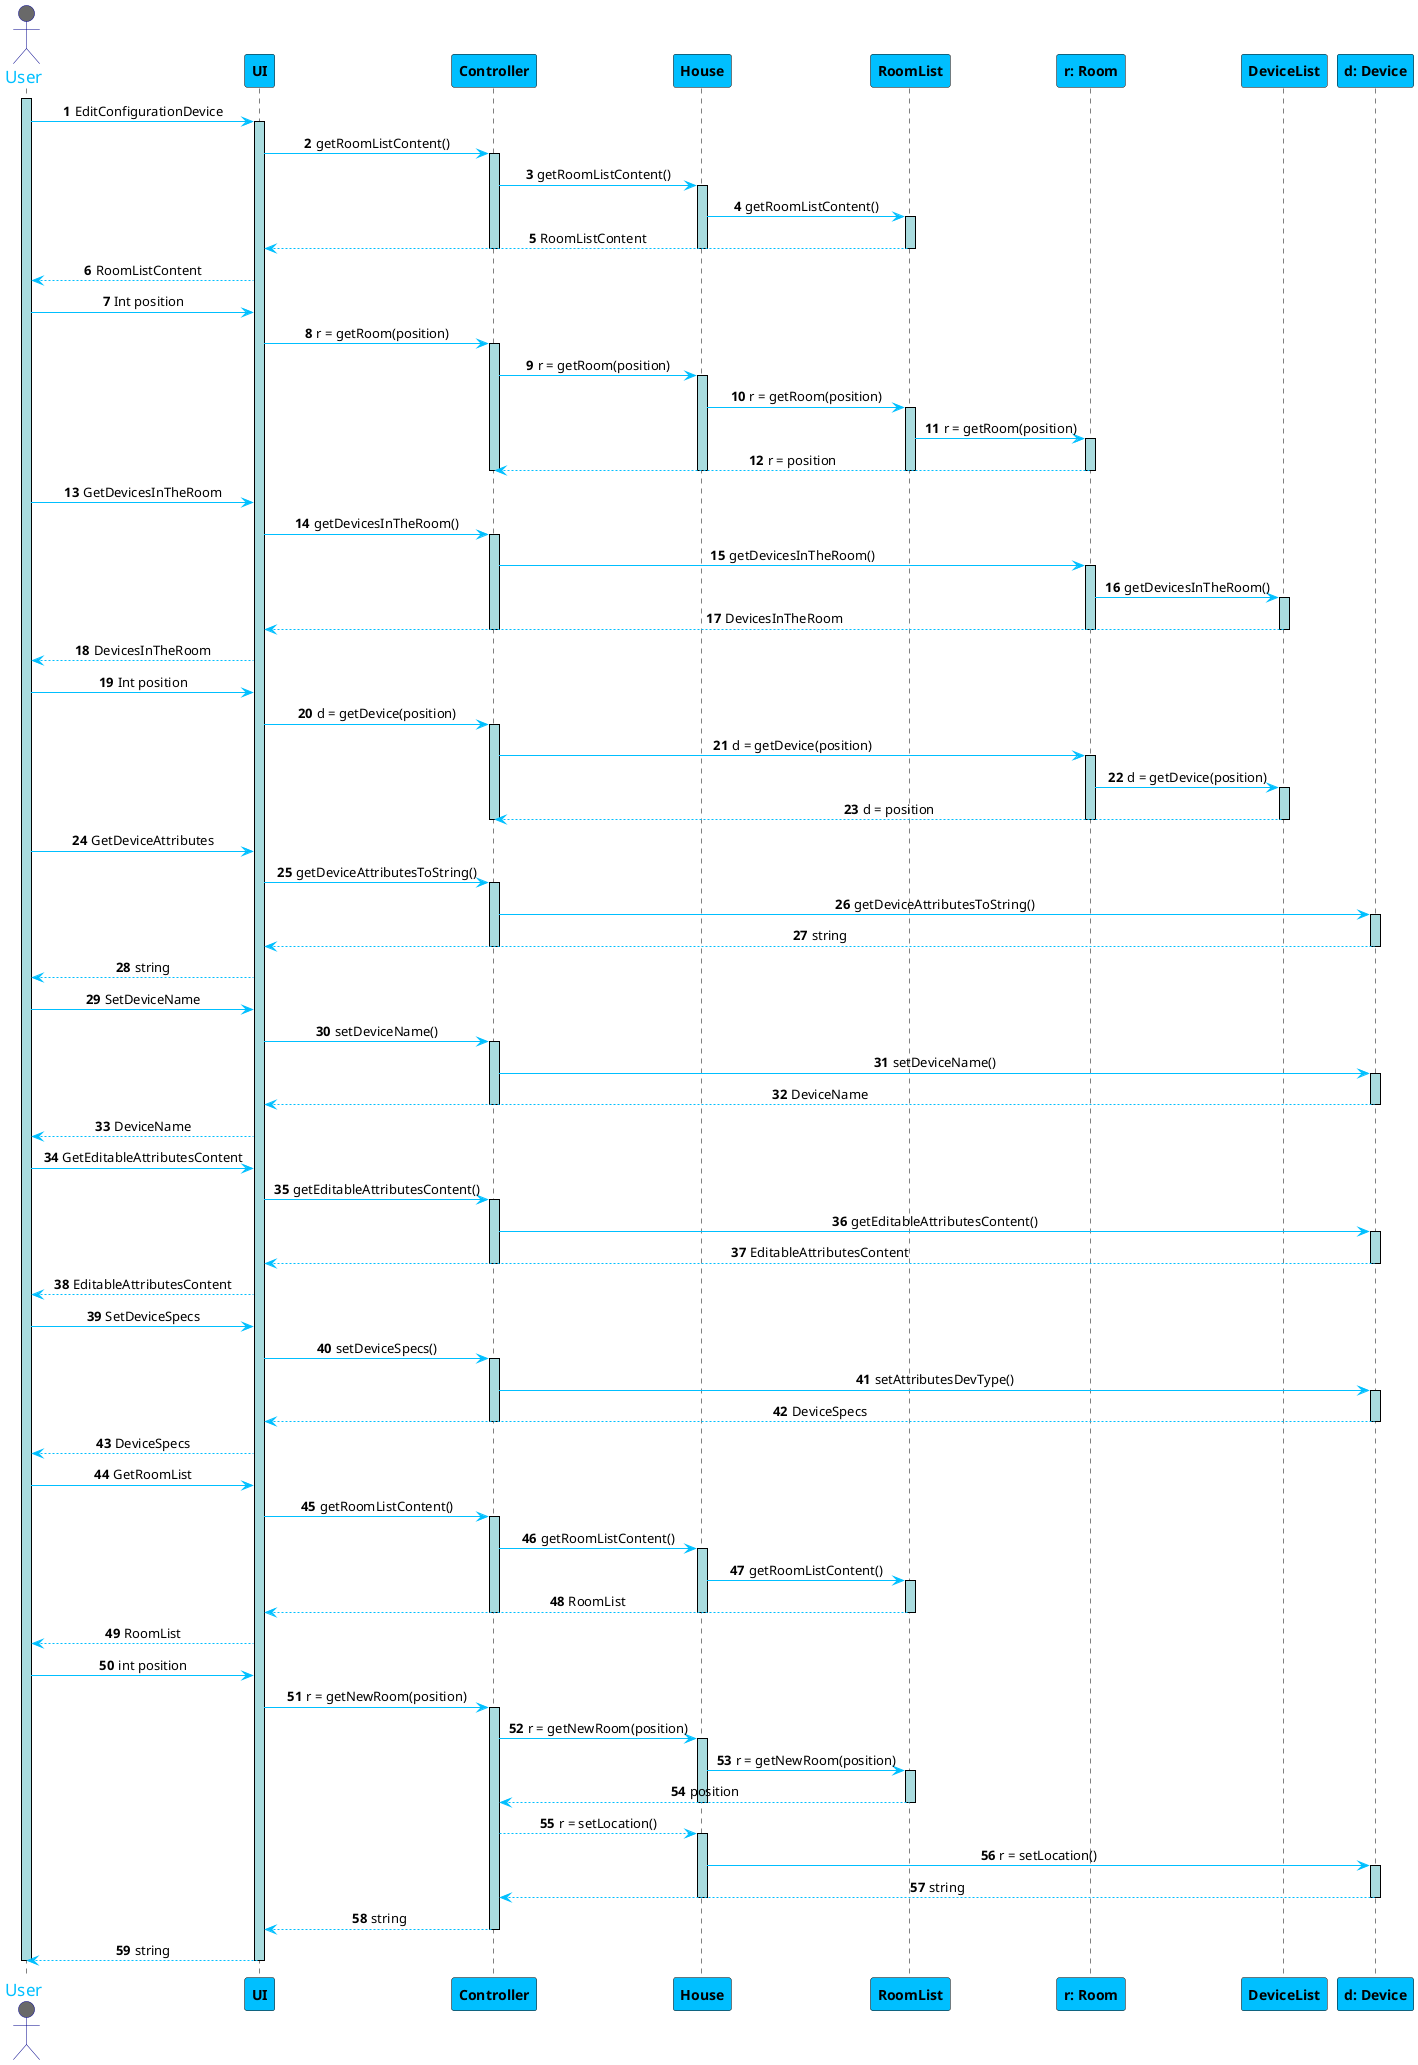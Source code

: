 @startuml
skinparam sequenceMessageAlign center
skinparam sequence {
	ArrowColor DeepSkyBlue
	ActorBorderColor DarkBlue
	LifeLineBorderColor black
	LifeLineBackgroundColor #A9DCDF

	ParticipantBorderColor Black
	ParticipantBackgroundColor DeepSkyBlue
	ParticipantFontStyle Bold

	ActorBackgroundColor DimGrey
	ActorFontColor DeepSkyBlue
	ActorFontSize 17
	ActorFontName Aapex
}

autonumber
actor User
activate User
User -> UI: EditConfigurationDevice
activate UI
UI -> Controller: getRoomListContent()
activate Controller
Controller -> House: getRoomListContent()
activate House
House -> RoomList: getRoomListContent()
activate RoomList
UI <-- RoomList: RoomListContent
deactivate RoomList
deactivate House
deactivate Controller
User <-- UI: RoomListContent

User -> UI: Int position
UI -> Controller: r = getRoom(position)
activate Controller
Controller -> House: r = getRoom(position)
activate House
House -> RoomList: r = getRoom(position)
activate RoomList
RoomList -> "r: Room": r = getRoom(position)
activate "r: Room"
Controller <-- "r: Room": r = position
deactivate "r: Room"
deactivate RoomList
deactivate House
deactivate Controller

User -> UI: GetDevicesInTheRoom
UI -> Controller: getDevicesInTheRoom()
activate Controller
Controller -> "r: Room": getDevicesInTheRoom()
activate "r: Room"
"r: Room" -> DeviceList: getDevicesInTheRoom()
activate DeviceList
UI <-- DeviceList: DevicesInTheRoom
deactivate DeviceList
deactivate "r: Room"
deactivate Controller
User <-- UI: DevicesInTheRoom

User -> UI: Int position
UI -> Controller: d = getDevice(position)
activate Controller
Controller -> "r: Room": d = getDevice(position)
activate "r: Room"
"r: Room" -> DeviceList: d = getDevice(position)
activate DeviceList
Controller <-- DeviceList : d = position
deactivate DeviceList
deactivate "r: Room"
deactivate Controller

User -> UI: GetDeviceAttributes
UI -> Controller: getDeviceAttributesToString()
activate Controller
Controller -> "d: Device": getDeviceAttributesToString()
activate "d: Device"
UI <-- "d: Device": string
deactivate "d: Device"
deactivate Controller
User <-- UI: string

User -> UI: SetDeviceName
UI -> Controller: setDeviceName()
activate Controller
Controller -> "d: Device": setDeviceName()
activate "d: Device"
UI <-- "d: Device": DeviceName
deactivate "d: Device"
deactivate Controller
User <-- UI: DeviceName

User -> UI: GetEditableAttributesContent
UI -> Controller: getEditableAttributesContent()
activate Controller
Controller -> "d: Device": getEditableAttributesContent()
activate "d: Device"
UI <-- "d: Device": EditableAttributesContent
deactivate "d: Device"
deactivate Controller
User <-- UI: EditableAttributesContent

User -> UI: SetDeviceSpecs
UI -> Controller: setDeviceSpecs()
activate Controller
Controller -> "d: Device": setAttributesDevType()
activate "d: Device"
UI <-- "d: Device": DeviceSpecs
deactivate "d: Device"
deactivate Controller
User <-- UI: DeviceSpecs

User -> UI: GetRoomList
UI -> Controller: getRoomListContent()
activate Controller
Controller -> House: getRoomListContent()
activate House
House -> RoomList: getRoomListContent()
activate RoomList
UI <-- RoomList: RoomList
deactivate RoomList
deactivate House
deactivate Controller
User <-- UI: RoomList

User -> UI: int position
UI -> Controller: r = getNewRoom(position)
activate Controller
Controller -> House: r = getNewRoom(position)
activate House
House -> RoomList: r = getNewRoom(position)
activate RoomList
Controller <-- RoomList: position
deactivate RoomList
deactivate House

Controller --> House : r = setLocation()
activate House
House -> "d: Device": r = setLocation()
activate "d: Device"
Controller <-- "d: Device": string
deactivate "d: Device"
deactivate House
UI <-- Controller: string
deactivate Controller
User <-- UI: string
deactivate UI
deactivate User


@enduml

